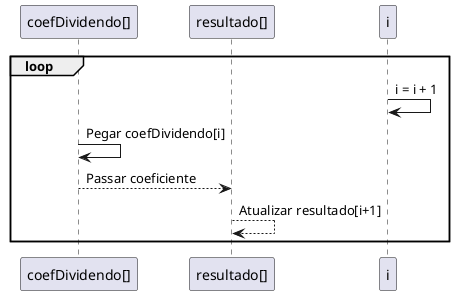 @startuml

participant "coefDividendo[]" as coefDividendo
participant "resultado[]" as resultado
participant "i" as i

loop
    i -> i: i = i + 1
    coefDividendo -> coefDividendo: Pegar coefDividendo[i]
    coefDividendo --> resultado: Passar coeficiente
    resultado --> resultado: Atualizar resultado[i+1]
end loop

@enduml
